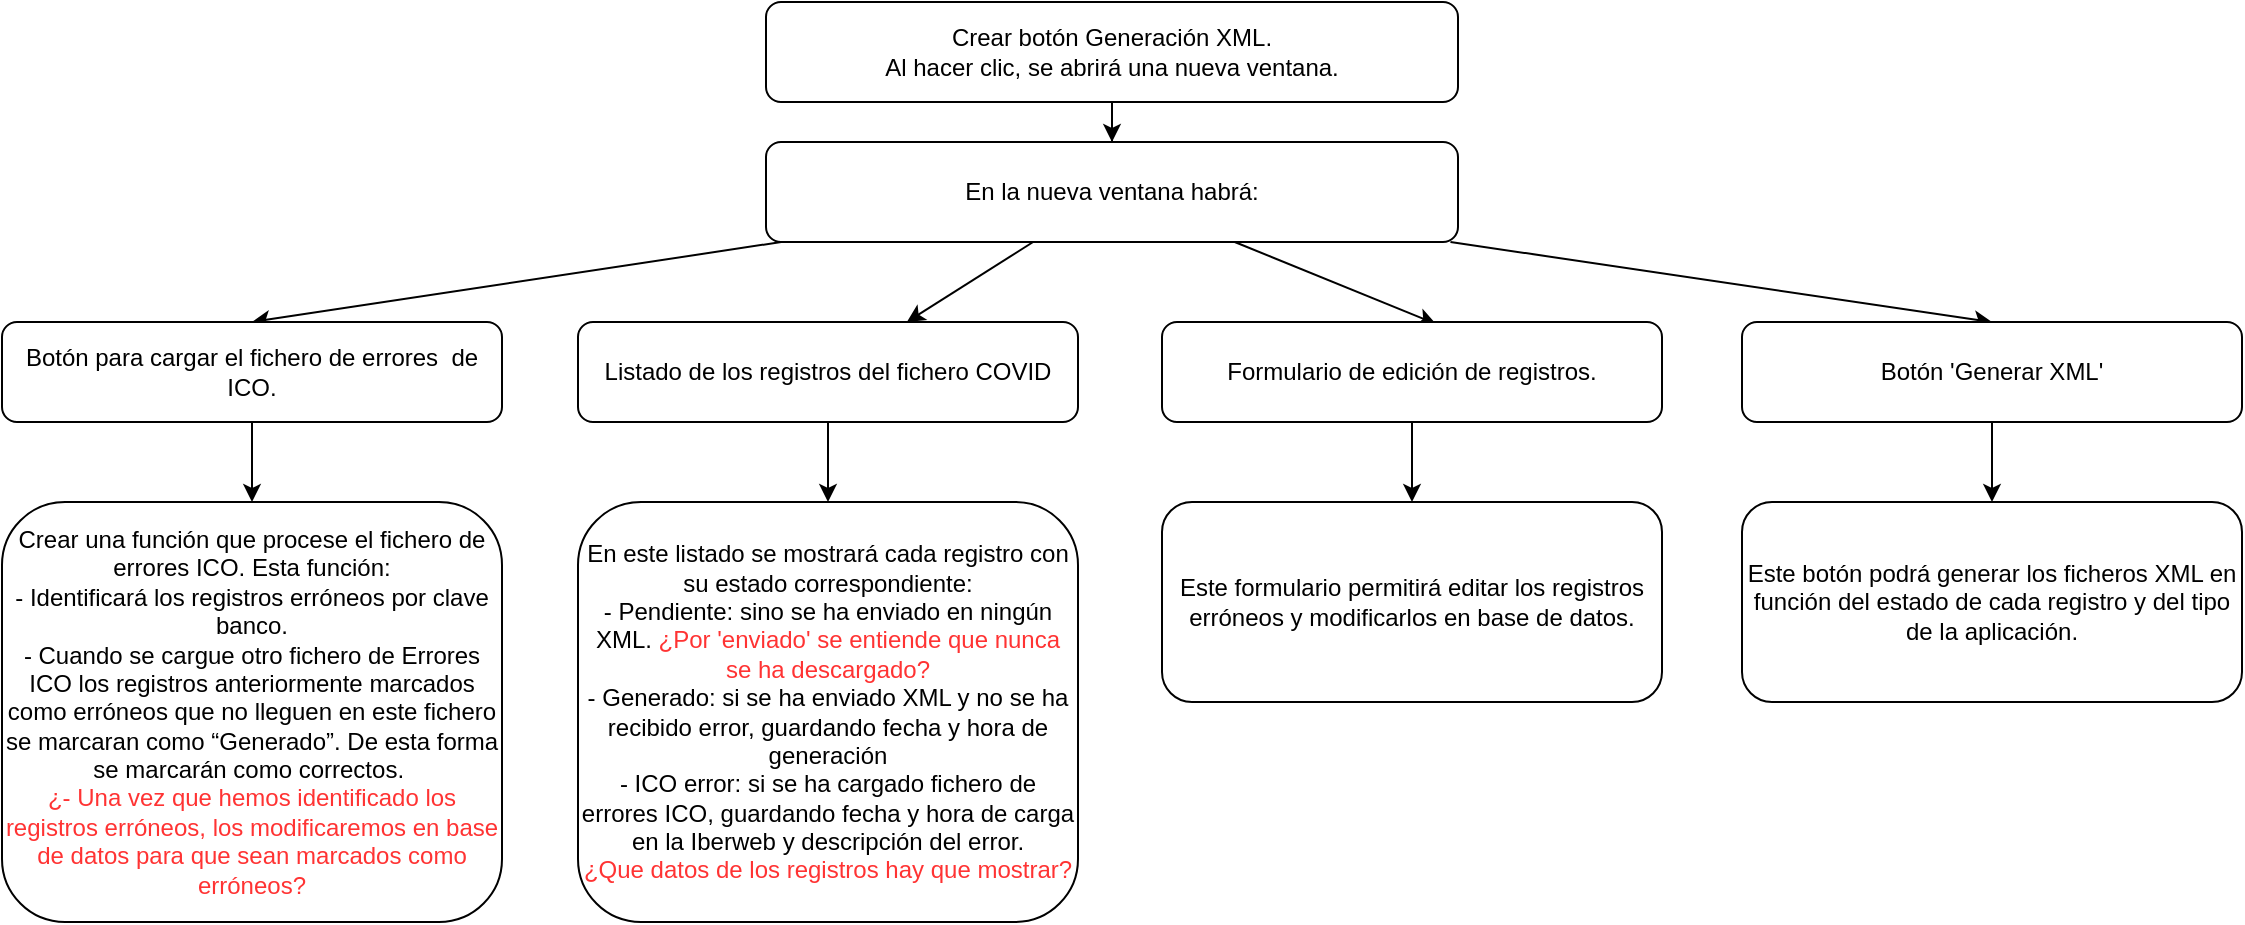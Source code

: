 <mxfile version="20.0.4" type="github"><diagram id="ar0J8CU3e5eEdw4XlzZq" name="Page-1"><mxGraphModel dx="2302" dy="754" grid="1" gridSize="10" guides="1" tooltips="1" connect="1" arrows="1" fold="1" page="1" pageScale="1" pageWidth="1169" pageHeight="1654" math="0" shadow="0"><root><mxCell id="0"/><mxCell id="1" parent="0"/><mxCell id="AdJCXuc0Zm7VG1ST19o--5" style="edgeStyle=orthogonalEdgeStyle;rounded=0;orthogonalLoop=1;jettySize=auto;html=1;" parent="1" source="AdJCXuc0Zm7VG1ST19o--1" target="AdJCXuc0Zm7VG1ST19o--4" edge="1"><mxGeometry relative="1" as="geometry"/></mxCell><mxCell id="AdJCXuc0Zm7VG1ST19o--1" value="Crear botón Generación XML.&lt;br&gt;Al hacer clic, se abrirá una nueva ventana." style="rounded=1;whiteSpace=wrap;html=1;" parent="1" vertex="1"><mxGeometry x="412" y="10" width="346" height="50" as="geometry"/></mxCell><mxCell id="AdJCXuc0Zm7VG1ST19o--10" style="rounded=0;orthogonalLoop=1;jettySize=auto;html=1;entryX=0.5;entryY=0;entryDx=0;entryDy=0;" parent="1" source="AdJCXuc0Zm7VG1ST19o--4" target="AdJCXuc0Zm7VG1ST19o--6" edge="1"><mxGeometry relative="1" as="geometry"><mxPoint x="69" y="160" as="targetPoint"/></mxGeometry></mxCell><mxCell id="AdJCXuc0Zm7VG1ST19o--14" style="edgeStyle=none;rounded=0;orthogonalLoop=1;jettySize=auto;html=1;" parent="1" source="AdJCXuc0Zm7VG1ST19o--4" target="AdJCXuc0Zm7VG1ST19o--11" edge="1"><mxGeometry relative="1" as="geometry"/></mxCell><mxCell id="AdJCXuc0Zm7VG1ST19o--16" style="edgeStyle=none;rounded=0;orthogonalLoop=1;jettySize=auto;html=1;entryX=0.548;entryY=0.02;entryDx=0;entryDy=0;entryPerimeter=0;fontColor=#FF3333;" parent="1" source="AdJCXuc0Zm7VG1ST19o--4" target="AdJCXuc0Zm7VG1ST19o--15" edge="1"><mxGeometry relative="1" as="geometry"/></mxCell><mxCell id="AdJCXuc0Zm7VG1ST19o--20" style="edgeStyle=none;rounded=0;orthogonalLoop=1;jettySize=auto;html=1;entryX=0.5;entryY=0;entryDx=0;entryDy=0;fontColor=#FF3333;" parent="1" source="AdJCXuc0Zm7VG1ST19o--4" target="AdJCXuc0Zm7VG1ST19o--19" edge="1"><mxGeometry relative="1" as="geometry"/></mxCell><mxCell id="AdJCXuc0Zm7VG1ST19o--4" value="En la nueva ventana habrá:" style="rounded=1;whiteSpace=wrap;html=1;" parent="1" vertex="1"><mxGeometry x="412" y="80" width="346" height="50" as="geometry"/></mxCell><mxCell id="AdJCXuc0Zm7VG1ST19o--9" style="edgeStyle=orthogonalEdgeStyle;rounded=0;orthogonalLoop=1;jettySize=auto;html=1;" parent="1" source="AdJCXuc0Zm7VG1ST19o--6" target="AdJCXuc0Zm7VG1ST19o--8" edge="1"><mxGeometry relative="1" as="geometry"/></mxCell><mxCell id="AdJCXuc0Zm7VG1ST19o--6" value="Botón para cargar el fichero de errores&amp;nbsp; de ICO." style="rounded=1;whiteSpace=wrap;html=1;" parent="1" vertex="1"><mxGeometry x="30" y="170" width="250" height="50" as="geometry"/></mxCell><mxCell id="AdJCXuc0Zm7VG1ST19o--8" value="Crear una función que procese el fichero de errores ICO. Esta función:&lt;br&gt;&lt;span style=&quot;background-color: initial;&quot;&gt;- Identificará los registros erróneos por clave banco.&lt;br&gt;- Cuando se cargue otro fichero de Errores ICO los registros anteriormente marcados como erróneos que no lleguen en este fichero se marcaran como “Generado”. De esta forma se marcarán como correctos.&amp;nbsp;&lt;br&gt;&lt;font color=&quot;#ff3333&quot;&gt;¿- Una vez que hemos identificado los registros erróneos, los modificaremos en base de datos para que sean marcados como erróneos?&lt;/font&gt;&lt;br&gt;&lt;/span&gt;" style="rounded=1;whiteSpace=wrap;html=1;" parent="1" vertex="1"><mxGeometry x="30" y="260" width="250" height="210" as="geometry"/></mxCell><mxCell id="AdJCXuc0Zm7VG1ST19o--13" style="edgeStyle=none;rounded=0;orthogonalLoop=1;jettySize=auto;html=1;" parent="1" source="AdJCXuc0Zm7VG1ST19o--11" target="AdJCXuc0Zm7VG1ST19o--12" edge="1"><mxGeometry relative="1" as="geometry"/></mxCell><mxCell id="AdJCXuc0Zm7VG1ST19o--11" value="Listado de los registros del fichero COVID" style="rounded=1;whiteSpace=wrap;html=1;" parent="1" vertex="1"><mxGeometry x="318" y="170" width="250" height="50" as="geometry"/></mxCell><mxCell id="AdJCXuc0Zm7VG1ST19o--12" value="En este listado se mostrará cada registro con su estado correspondiente:&lt;br&gt;&lt;div&gt;-&lt;span style=&quot;&quot;&gt;&#9;&lt;/span&gt;Pendiente: sino se ha enviado en ningún XML. &lt;font color=&quot;#ff3333&quot;&gt;¿Por 'enviado' se entiende que nunca se ha descargado?&lt;/font&gt;&lt;/div&gt;&lt;div&gt;-&lt;span style=&quot;&quot;&gt;&#9;&lt;/span&gt;Generado: si se ha enviado XML y no se ha recibido error, guardando fecha y hora de generación&lt;/div&gt;&lt;div&gt;-&lt;span style=&quot;&quot;&gt;&#9;&lt;/span&gt;ICO error: si se ha cargado fichero de errores ICO, guardando fecha y hora de carga en la Iberweb y descripción del error.&lt;/div&gt;&lt;font color=&quot;#ff3333&quot;&gt;¿Que datos de los registros hay que mostrar?&lt;/font&gt;" style="rounded=1;whiteSpace=wrap;html=1;" parent="1" vertex="1"><mxGeometry x="318" y="260" width="250" height="210" as="geometry"/></mxCell><mxCell id="AdJCXuc0Zm7VG1ST19o--18" style="edgeStyle=none;rounded=0;orthogonalLoop=1;jettySize=auto;html=1;fontColor=#FF3333;" parent="1" source="AdJCXuc0Zm7VG1ST19o--15" target="AdJCXuc0Zm7VG1ST19o--17" edge="1"><mxGeometry relative="1" as="geometry"/></mxCell><mxCell id="AdJCXuc0Zm7VG1ST19o--15" value="Formulario de edición de registros." style="rounded=1;whiteSpace=wrap;html=1;" parent="1" vertex="1"><mxGeometry x="610" y="170" width="250" height="50" as="geometry"/></mxCell><mxCell id="AdJCXuc0Zm7VG1ST19o--17" value="Este formulario permitirá editar los registros erróneos y modificarlos en base de datos." style="rounded=1;whiteSpace=wrap;html=1;" parent="1" vertex="1"><mxGeometry x="610" y="260" width="250" height="100" as="geometry"/></mxCell><mxCell id="AdJCXuc0Zm7VG1ST19o--22" style="edgeStyle=none;rounded=0;orthogonalLoop=1;jettySize=auto;html=1;fontColor=#FF3333;" parent="1" source="AdJCXuc0Zm7VG1ST19o--19" target="AdJCXuc0Zm7VG1ST19o--21" edge="1"><mxGeometry relative="1" as="geometry"/></mxCell><mxCell id="AdJCXuc0Zm7VG1ST19o--19" value="Botón 'Generar XML'" style="rounded=1;whiteSpace=wrap;html=1;" parent="1" vertex="1"><mxGeometry x="900" y="170" width="250" height="50" as="geometry"/></mxCell><mxCell id="AdJCXuc0Zm7VG1ST19o--21" value="Este botón podrá generar los ficheros XML en función del estado de cada registro y del tipo de la aplicación." style="rounded=1;whiteSpace=wrap;html=1;" parent="1" vertex="1"><mxGeometry x="900" y="260" width="250" height="100" as="geometry"/></mxCell></root></mxGraphModel></diagram></mxfile>